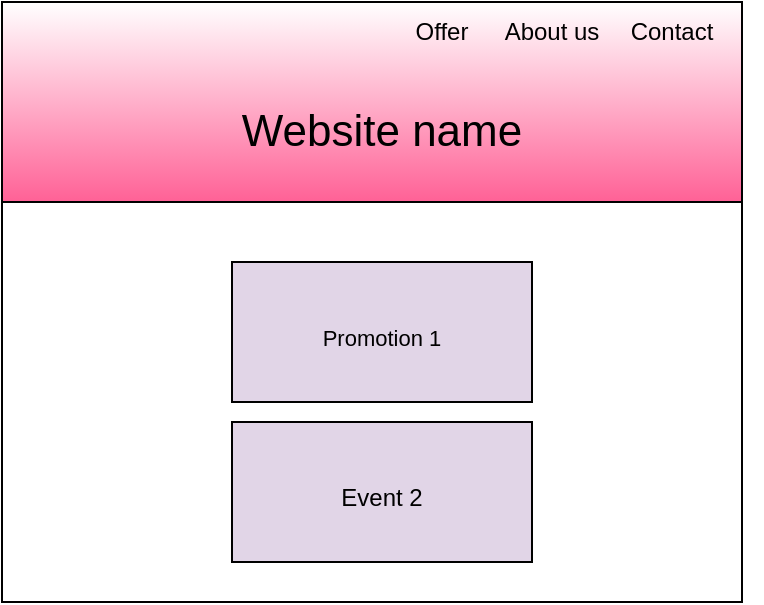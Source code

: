 <mxfile version="19.0.3" type="device"><diagram id="iWIihgY_rhr2kR1R9jJP" name="Page-1"><mxGraphModel dx="1550" dy="835" grid="1" gridSize="10" guides="1" tooltips="1" connect="1" arrows="1" fold="1" page="1" pageScale="1" pageWidth="827" pageHeight="1169" math="0" shadow="0"><root><mxCell id="0"/><mxCell id="1" parent="0"/><mxCell id="0BCjcDkQXr8zWyJXolF8-2" value="" style="rounded=0;whiteSpace=wrap;html=1;" vertex="1" parent="1"><mxGeometry x="240" y="160" width="370" height="300" as="geometry"/></mxCell><mxCell id="0BCjcDkQXr8zWyJXolF8-6" value="" style="rounded=0;whiteSpace=wrap;html=1;gradientColor=#FF6196;" vertex="1" parent="1"><mxGeometry x="240" y="160" width="370" height="100" as="geometry"/></mxCell><mxCell id="0BCjcDkQXr8zWyJXolF8-3" value="Offer" style="text;html=1;strokeColor=none;fillColor=none;align=center;verticalAlign=middle;whiteSpace=wrap;rounded=0;" vertex="1" parent="1"><mxGeometry x="430" y="160" width="60" height="30" as="geometry"/></mxCell><mxCell id="0BCjcDkQXr8zWyJXolF8-4" value="About us" style="text;html=1;strokeColor=none;fillColor=none;align=center;verticalAlign=middle;whiteSpace=wrap;rounded=0;" vertex="1" parent="1"><mxGeometry x="470" y="160" width="90" height="30" as="geometry"/></mxCell><mxCell id="0BCjcDkQXr8zWyJXolF8-5" value="Contact" style="text;html=1;strokeColor=none;fillColor=none;align=center;verticalAlign=middle;whiteSpace=wrap;rounded=0;" vertex="1" parent="1"><mxGeometry x="530" y="160" width="90" height="30" as="geometry"/></mxCell><mxCell id="0BCjcDkQXr8zWyJXolF8-7" value="Website name" style="text;html=1;strokeColor=none;fillColor=none;align=center;verticalAlign=middle;whiteSpace=wrap;rounded=0;fontSize=22;" vertex="1" parent="1"><mxGeometry x="336" y="210" width="188" height="30" as="geometry"/></mxCell><mxCell id="0BCjcDkQXr8zWyJXolF8-8" value="&lt;font style=&quot;font-size: 11px;&quot;&gt;Promotion 1&lt;br&gt;&lt;/font&gt;" style="rounded=0;whiteSpace=wrap;html=1;fontSize=22;gradientColor=none;fillColor=#E1D5E7;" vertex="1" parent="1"><mxGeometry x="355" y="290" width="150" height="70" as="geometry"/></mxCell><mxCell id="0BCjcDkQXr8zWyJXolF8-9" value="&lt;font style=&quot;font-size: 12px;&quot;&gt;Event 2&lt;/font&gt;" style="rounded=0;whiteSpace=wrap;html=1;fontSize=22;gradientColor=none;fillColor=#E1D5E7;" vertex="1" parent="1"><mxGeometry x="355" y="370" width="150" height="70" as="geometry"/></mxCell></root></mxGraphModel></diagram></mxfile>